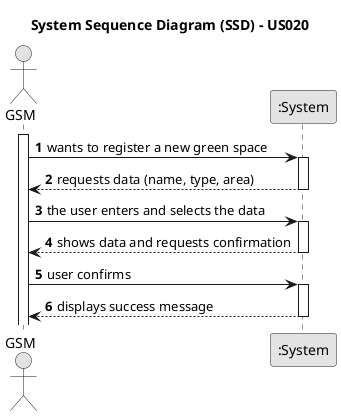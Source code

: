 @startuml
skinparam monochrome true
skinparam packageStyle rectangle
skinparam shadowing false

title System Sequence Diagram (SSD) - US020

autonumber

actor "GSM" as GSM
participant ":System" as System

activate GSM

    GSM -> System : wants to register a new green space
    activate System

        System --> GSM : requests data (name, type, area)
    deactivate System
    GSM -> System : the user enters and selects the data
    activate System

        System --> GSM : shows data and requests confirmation
    deactivate System
    GSM -> System :  user confirms
    activate System

        System --> GSM : displays success message
    deactivate System
@enduml